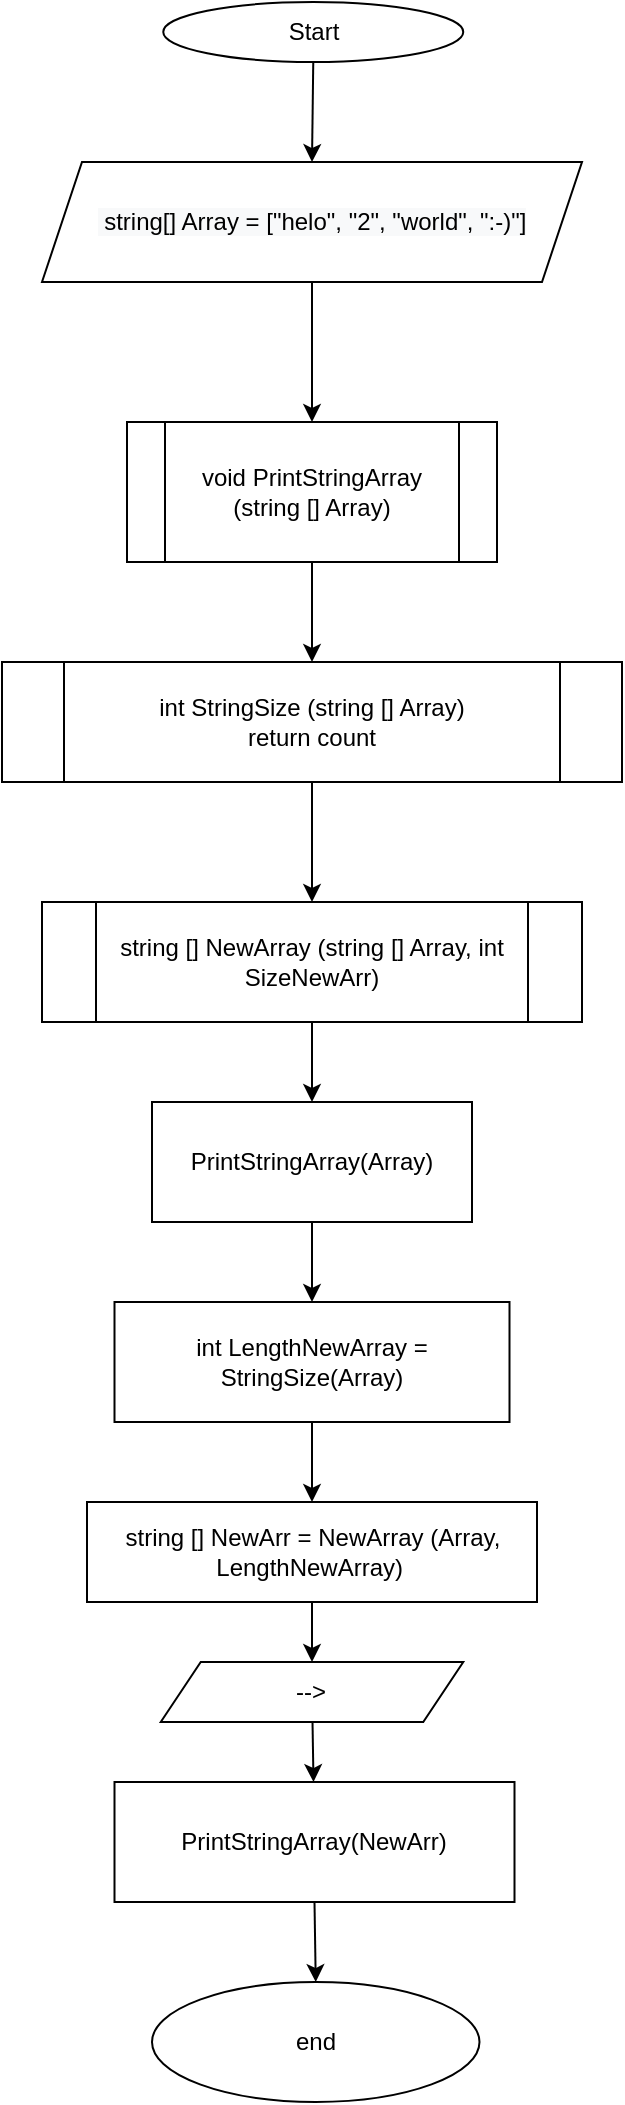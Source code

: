 <mxfile>
    <diagram id="gdc9ximNqCemnaF0tIru" name="Страница 1">
        <mxGraphModel dx="564" dy="430" grid="1" gridSize="10" guides="1" tooltips="1" connect="1" arrows="1" fold="1" page="1" pageScale="1" pageWidth="827" pageHeight="1169" math="0" shadow="0">
            <root>
                <mxCell id="0"/>
                <mxCell id="1" parent="0"/>
                <mxCell id="2" value="Start" style="ellipse;whiteSpace=wrap;html=1;fontFamily=Helvetica;" parent="1" vertex="1">
                    <mxGeometry x="250.63" y="20" width="150" height="30" as="geometry"/>
                </mxCell>
                <mxCell id="4" value="" style="edgeStyle=none;html=1;fontFamily=Helvetica;exitX=0.5;exitY=1;exitDx=0;exitDy=0;entryX=0.5;entryY=0;entryDx=0;entryDy=0;" parent="1" source="2" target="7" edge="1">
                    <mxGeometry relative="1" as="geometry">
                        <mxPoint x="339" y="100" as="sourcePoint"/>
                        <mxPoint x="339" y="90" as="targetPoint"/>
                    </mxGeometry>
                </mxCell>
                <mxCell id="12" style="edgeStyle=none;html=1;exitX=0.5;exitY=1;exitDx=0;exitDy=0;entryX=0.5;entryY=0;entryDx=0;entryDy=0;" edge="1" parent="1" source="5" target="11">
                    <mxGeometry relative="1" as="geometry"/>
                </mxCell>
                <mxCell id="5" value="void PrintStringArray (string [] Array)" style="shape=process;whiteSpace=wrap;html=1;backgroundOutline=1;fontFamily=Helvetica;" parent="1" vertex="1">
                    <mxGeometry x="232.5" y="230" width="185" height="70" as="geometry"/>
                </mxCell>
                <mxCell id="9" style="edgeStyle=none;html=1;exitX=0.5;exitY=1;exitDx=0;exitDy=0;entryX=0.5;entryY=0;entryDx=0;entryDy=0;" edge="1" parent="1" source="7" target="5">
                    <mxGeometry relative="1" as="geometry"/>
                </mxCell>
                <mxCell id="7" value="&#10;&#10;&lt;span style=&quot;color: rgb(0, 0, 0); font-family: helvetica; font-size: 12px; font-style: normal; font-weight: 400; letter-spacing: normal; text-align: center; text-indent: 0px; text-transform: none; word-spacing: 0px; background-color: rgb(248, 249, 250); display: inline; float: none;&quot;&gt;&amp;nbsp;string[] Array = [&quot;helo&quot;, &quot;2&quot;, &quot;world&quot;, &quot;:-)&quot;]&lt;/span&gt;&#10;&#10;" style="shape=parallelogram;perimeter=parallelogramPerimeter;whiteSpace=wrap;html=1;fixedSize=1;" vertex="1" parent="1">
                    <mxGeometry x="190" y="100" width="270" height="60" as="geometry"/>
                </mxCell>
                <mxCell id="14" style="edgeStyle=none;html=1;entryX=0.5;entryY=0;entryDx=0;entryDy=0;" edge="1" parent="1" source="11" target="13">
                    <mxGeometry relative="1" as="geometry"/>
                </mxCell>
                <mxCell id="11" value="int StringSize (string [] Array)&lt;br&gt;return count" style="shape=process;whiteSpace=wrap;html=1;backgroundOutline=1;" vertex="1" parent="1">
                    <mxGeometry x="170" y="350" width="310" height="60" as="geometry"/>
                </mxCell>
                <mxCell id="17" style="edgeStyle=none;html=1;exitX=0.5;exitY=1;exitDx=0;exitDy=0;" edge="1" parent="1" source="13" target="16">
                    <mxGeometry relative="1" as="geometry"/>
                </mxCell>
                <mxCell id="13" value="string [] NewArray (string [] Array, int SizeNewArr)" style="shape=process;whiteSpace=wrap;html=1;backgroundOutline=1;" vertex="1" parent="1">
                    <mxGeometry x="190" y="470" width="270" height="60" as="geometry"/>
                </mxCell>
                <mxCell id="20" style="edgeStyle=none;html=1;exitX=0.5;exitY=1;exitDx=0;exitDy=0;" edge="1" parent="1" source="16" target="19">
                    <mxGeometry relative="1" as="geometry"/>
                </mxCell>
                <mxCell id="16" value="PrintStringArray(Array)" style="rounded=0;whiteSpace=wrap;html=1;" vertex="1" parent="1">
                    <mxGeometry x="245" y="570" width="160" height="60" as="geometry"/>
                </mxCell>
                <mxCell id="23" style="edgeStyle=none;html=1;exitX=0.5;exitY=1;exitDx=0;exitDy=0;entryX=0.5;entryY=0;entryDx=0;entryDy=0;" edge="1" parent="1" source="18" target="22">
                    <mxGeometry relative="1" as="geometry"/>
                </mxCell>
                <mxCell id="18" value="string [] NewArr = NewArray (Array, LengthNewArray)&amp;nbsp;" style="rounded=0;whiteSpace=wrap;html=1;" vertex="1" parent="1">
                    <mxGeometry x="212.5" y="770" width="225" height="50" as="geometry"/>
                </mxCell>
                <mxCell id="21" style="edgeStyle=none;html=1;exitX=0.5;exitY=1;exitDx=0;exitDy=0;entryX=0.5;entryY=0;entryDx=0;entryDy=0;" edge="1" parent="1" source="19" target="18">
                    <mxGeometry relative="1" as="geometry"/>
                </mxCell>
                <mxCell id="19" value="int LengthNewArray = StringSize(Array)" style="rounded=0;whiteSpace=wrap;html=1;" vertex="1" parent="1">
                    <mxGeometry x="226.25" y="670" width="197.5" height="60" as="geometry"/>
                </mxCell>
                <mxCell id="26" value="" style="edgeStyle=none;html=1;" edge="1" parent="1" source="22" target="25">
                    <mxGeometry relative="1" as="geometry"/>
                </mxCell>
                <mxCell id="22" value="--&amp;gt;" style="shape=parallelogram;perimeter=parallelogramPerimeter;whiteSpace=wrap;html=1;fixedSize=1;" vertex="1" parent="1">
                    <mxGeometry x="249.38" y="850" width="151.25" height="30" as="geometry"/>
                </mxCell>
                <mxCell id="29" style="edgeStyle=none;html=1;exitX=0.5;exitY=1;exitDx=0;exitDy=0;entryX=0.5;entryY=0;entryDx=0;entryDy=0;" edge="1" parent="1" source="25" target="27">
                    <mxGeometry relative="1" as="geometry"/>
                </mxCell>
                <mxCell id="25" value="PrintStringArray(NewArr)" style="rounded=0;whiteSpace=wrap;html=1;" vertex="1" parent="1">
                    <mxGeometry x="226.25" y="910" width="200" height="60" as="geometry"/>
                </mxCell>
                <mxCell id="27" value="end" style="ellipse;whiteSpace=wrap;html=1;" vertex="1" parent="1">
                    <mxGeometry x="245" y="1010" width="163.75" height="60" as="geometry"/>
                </mxCell>
            </root>
        </mxGraphModel>
    </diagram>
</mxfile>